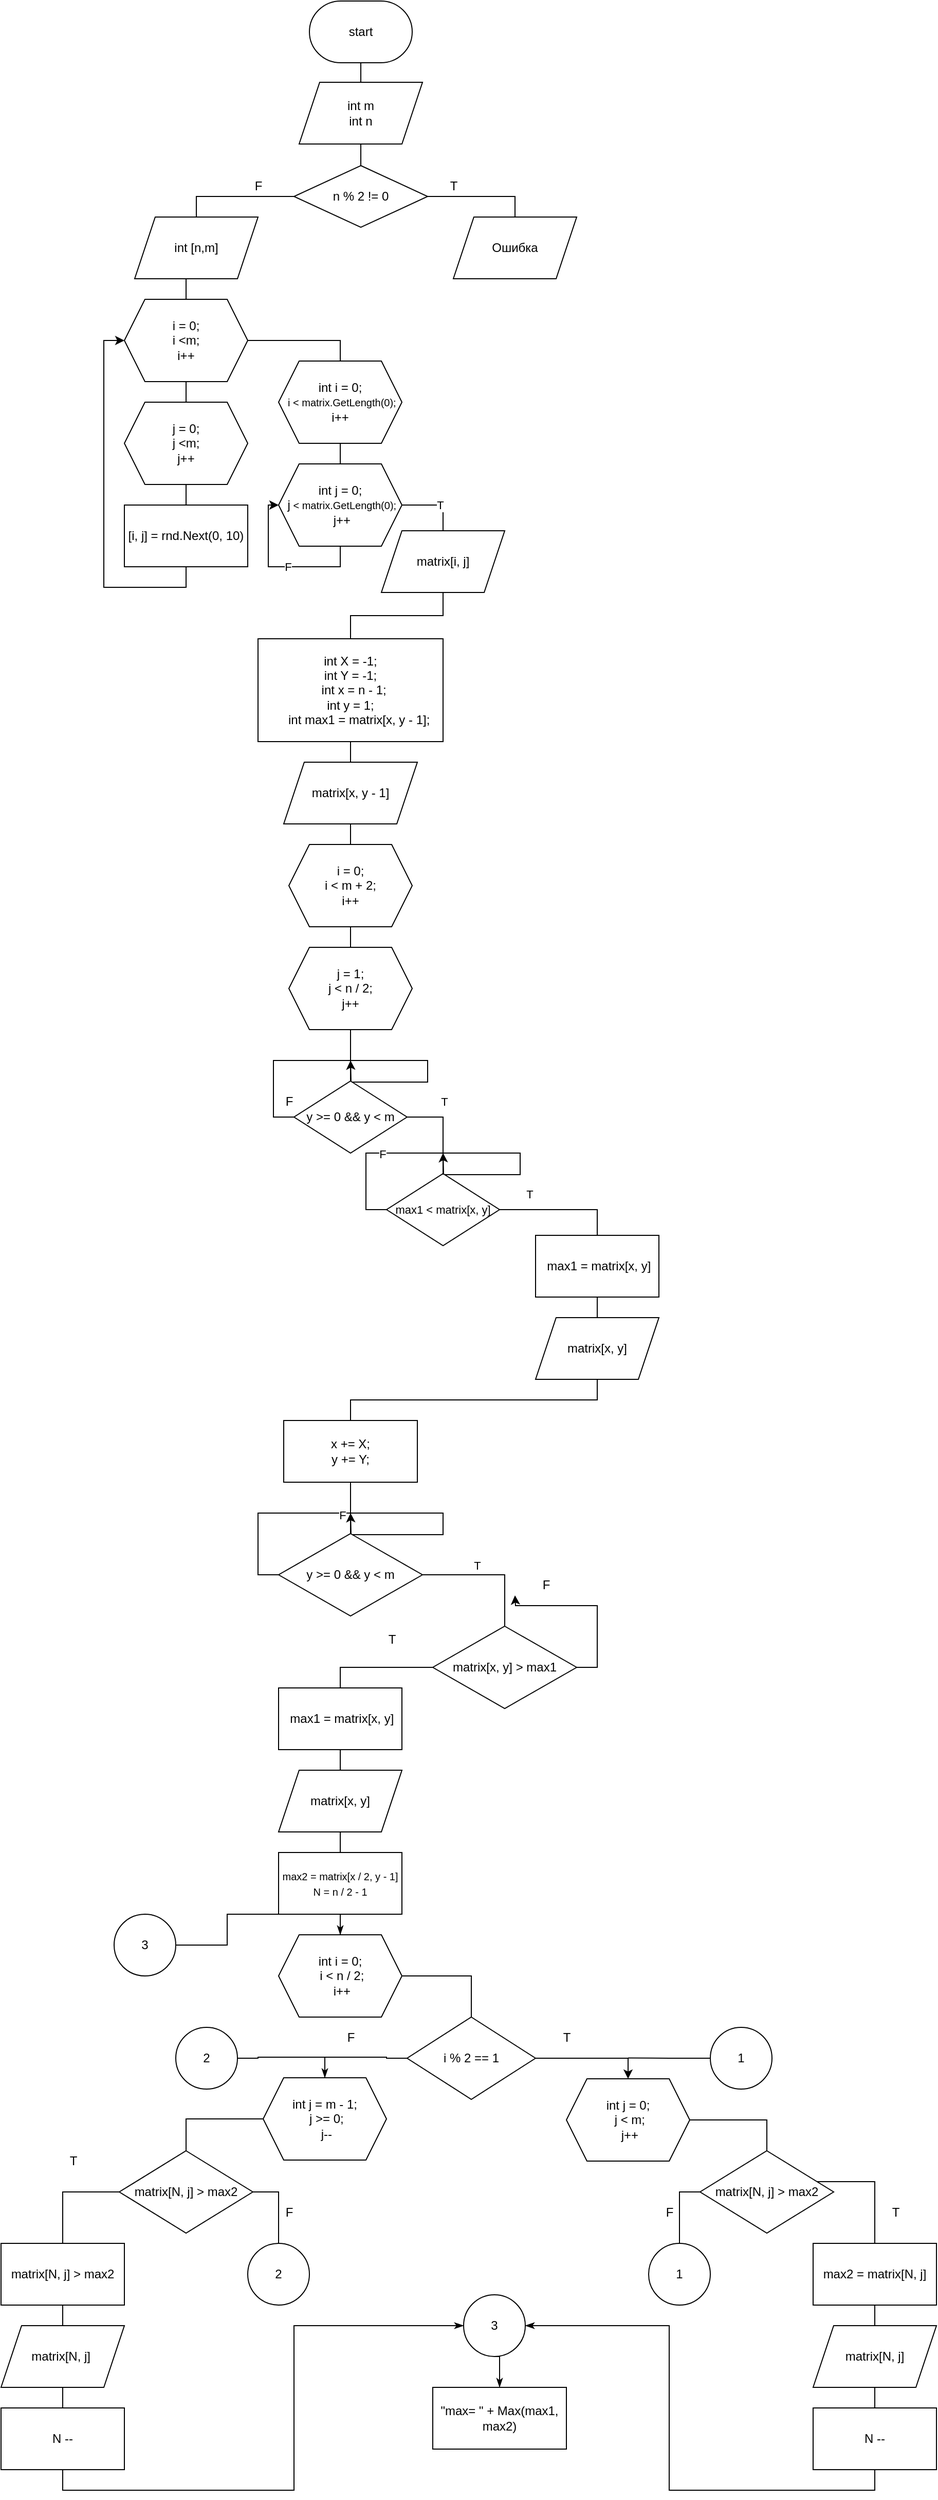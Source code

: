 <mxfile version="15.4.0" type="device"><diagram id="jk7jaaJAzKFScvbeS6OT" name="Страница 1"><mxGraphModel dx="2076" dy="1232" grid="1" gridSize="10" guides="1" tooltips="1" connect="1" arrows="1" fold="1" page="1" pageScale="1" pageWidth="827" pageHeight="1169" background="none" math="0" shadow="0"><root><mxCell id="0"/><mxCell id="1" parent="0"/><mxCell id="SHcrGpmtdC_du-sT5VmS-9" style="edgeStyle=orthogonalEdgeStyle;rounded=0;orthogonalLoop=1;jettySize=auto;html=1;exitX=0.5;exitY=1;exitDx=0;exitDy=0;entryX=0.5;entryY=0;entryDx=0;entryDy=0;entryPerimeter=0;endArrow=none;endFill=0;" parent="1" source="SHcrGpmtdC_du-sT5VmS-4" target="SHcrGpmtdC_du-sT5VmS-8" edge="1"><mxGeometry relative="1" as="geometry"/></mxCell><mxCell id="SHcrGpmtdC_du-sT5VmS-4" value="int m&lt;br&gt;int n" style="shape=parallelogram;perimeter=parallelogramPerimeter;whiteSpace=wrap;html=1;fixedSize=1;" parent="1" vertex="1"><mxGeometry x="350" y="119" width="120" height="60" as="geometry"/></mxCell><mxCell id="SHcrGpmtdC_du-sT5VmS-7" style="edgeStyle=orthogonalEdgeStyle;rounded=0;orthogonalLoop=1;jettySize=auto;html=1;exitX=0.5;exitY=1;exitDx=0;exitDy=0;exitPerimeter=0;entryX=0.5;entryY=0;entryDx=0;entryDy=0;endArrow=none;endFill=0;" parent="1" source="SHcrGpmtdC_du-sT5VmS-6" target="SHcrGpmtdC_du-sT5VmS-4" edge="1"><mxGeometry relative="1" as="geometry"/></mxCell><mxCell id="SHcrGpmtdC_du-sT5VmS-6" value="start" style="strokeWidth=1;html=1;shape=mxgraph.flowchart.terminator;whiteSpace=wrap;" parent="1" vertex="1"><mxGeometry x="360" y="40" width="100" height="60" as="geometry"/></mxCell><mxCell id="SHcrGpmtdC_du-sT5VmS-13" style="edgeStyle=orthogonalEdgeStyle;rounded=0;orthogonalLoop=1;jettySize=auto;html=1;exitX=1;exitY=0.5;exitDx=0;exitDy=0;exitPerimeter=0;entryX=0.5;entryY=0;entryDx=0;entryDy=0;endArrow=none;endFill=0;" parent="1" source="SHcrGpmtdC_du-sT5VmS-8" target="SHcrGpmtdC_du-sT5VmS-12" edge="1"><mxGeometry relative="1" as="geometry"/></mxCell><mxCell id="SHcrGpmtdC_du-sT5VmS-14" value="T" style="edgeLabel;html=1;align=center;verticalAlign=middle;resizable=0;points=[];spacing=2;fontSize=12;" parent="SHcrGpmtdC_du-sT5VmS-13" vertex="1" connectable="0"><mxGeometry x="-0.539" y="3" relative="1" as="geometry"><mxPoint x="1" y="-7" as="offset"/></mxGeometry></mxCell><mxCell id="S9ufxCnUxOJjebCfOuDy-2" style="edgeStyle=orthogonalEdgeStyle;rounded=0;orthogonalLoop=1;jettySize=auto;html=1;exitX=0;exitY=0.5;exitDx=0;exitDy=0;exitPerimeter=0;entryX=0.5;entryY=0;entryDx=0;entryDy=0;endArrow=none;endFill=0;" parent="1" source="SHcrGpmtdC_du-sT5VmS-8" target="S9ufxCnUxOJjebCfOuDy-1" edge="1"><mxGeometry relative="1" as="geometry"/></mxCell><mxCell id="SHcrGpmtdC_du-sT5VmS-8" value="n % 2 != 0" style="strokeWidth=1;html=1;shape=mxgraph.flowchart.decision;whiteSpace=wrap;" parent="1" vertex="1"><mxGeometry x="345" y="200" width="130" height="60" as="geometry"/></mxCell><mxCell id="SHcrGpmtdC_du-sT5VmS-12" value="Ошибка" style="shape=parallelogram;perimeter=parallelogramPerimeter;whiteSpace=wrap;html=1;fixedSize=1;strokeWidth=1;" parent="1" vertex="1"><mxGeometry x="500" y="250" width="120" height="60" as="geometry"/></mxCell><mxCell id="ottTx5azuuuDZmkJVuUO-8" style="edgeStyle=orthogonalEdgeStyle;rounded=0;orthogonalLoop=1;jettySize=auto;html=1;exitX=0.5;exitY=1;exitDx=0;exitDy=0;entryX=0.5;entryY=0;entryDx=0;entryDy=0;endArrow=none;endFill=0;" parent="1" source="S9ufxCnUxOJjebCfOuDy-1" target="ottTx5azuuuDZmkJVuUO-7" edge="1"><mxGeometry relative="1" as="geometry"/></mxCell><mxCell id="S9ufxCnUxOJjebCfOuDy-1" value="int [n,m]" style="shape=parallelogram;perimeter=parallelogramPerimeter;whiteSpace=wrap;html=1;fixedSize=1;" parent="1" vertex="1"><mxGeometry x="190" y="250" width="120" height="60" as="geometry"/></mxCell><mxCell id="S9ufxCnUxOJjebCfOuDy-3" value="F" style="text;html=1;align=center;verticalAlign=middle;resizable=0;points=[];autosize=1;strokeColor=none;fillColor=none;" parent="1" vertex="1"><mxGeometry x="300" y="210" width="20" height="20" as="geometry"/></mxCell><mxCell id="ottTx5azuuuDZmkJVuUO-4" style="edgeStyle=orthogonalEdgeStyle;rounded=0;orthogonalLoop=1;jettySize=auto;html=1;exitX=0.5;exitY=1;exitDx=0;exitDy=0;entryX=0.5;entryY=0;entryDx=0;entryDy=0;endArrow=none;endFill=0;" parent="1" source="ottTx5azuuuDZmkJVuUO-1" target="ottTx5azuuuDZmkJVuUO-3" edge="1"><mxGeometry relative="1" as="geometry"/></mxCell><mxCell id="ottTx5azuuuDZmkJVuUO-1" value="j = 0;&lt;br&gt;j &amp;lt;m;&lt;br&gt;j++" style="shape=hexagon;perimeter=hexagonPerimeter2;whiteSpace=wrap;html=1;fixedSize=1;strokeWidth=1;" parent="1" vertex="1"><mxGeometry x="180" y="430" width="120" height="80" as="geometry"/></mxCell><mxCell id="ottTx5azuuuDZmkJVuUO-11" style="edgeStyle=orthogonalEdgeStyle;rounded=0;orthogonalLoop=1;jettySize=auto;html=1;exitX=0.5;exitY=1;exitDx=0;exitDy=0;entryX=0;entryY=0.5;entryDx=0;entryDy=0;endArrow=classic;endFill=1;" parent="1" source="ottTx5azuuuDZmkJVuUO-3" target="ottTx5azuuuDZmkJVuUO-7" edge="1"><mxGeometry relative="1" as="geometry"/></mxCell><mxCell id="ottTx5azuuuDZmkJVuUO-3" value="[i, j] = rnd.Next(0, 10)" style="rounded=0;whiteSpace=wrap;html=1;" parent="1" vertex="1"><mxGeometry x="180" y="530" width="120" height="60" as="geometry"/></mxCell><mxCell id="ottTx5azuuuDZmkJVuUO-9" style="edgeStyle=orthogonalEdgeStyle;rounded=0;orthogonalLoop=1;jettySize=auto;html=1;exitX=0.5;exitY=1;exitDx=0;exitDy=0;entryX=0.5;entryY=0;entryDx=0;entryDy=0;endArrow=none;endFill=0;" parent="1" source="ottTx5azuuuDZmkJVuUO-7" target="ottTx5azuuuDZmkJVuUO-1" edge="1"><mxGeometry relative="1" as="geometry"/></mxCell><mxCell id="ottTx5azuuuDZmkJVuUO-13" style="edgeStyle=orthogonalEdgeStyle;rounded=0;orthogonalLoop=1;jettySize=auto;html=1;exitX=1;exitY=0.5;exitDx=0;exitDy=0;entryX=0.5;entryY=0;entryDx=0;entryDy=0;endArrow=none;endFill=0;" parent="1" source="ottTx5azuuuDZmkJVuUO-7" target="ottTx5azuuuDZmkJVuUO-12" edge="1"><mxGeometry relative="1" as="geometry"/></mxCell><mxCell id="ottTx5azuuuDZmkJVuUO-7" value="i = 0;&lt;br&gt;i &amp;lt;m;&lt;br&gt;i++" style="shape=hexagon;perimeter=hexagonPerimeter2;whiteSpace=wrap;html=1;fixedSize=1;strokeWidth=1;" parent="1" vertex="1"><mxGeometry x="180" y="330" width="120" height="80" as="geometry"/></mxCell><mxCell id="ottTx5azuuuDZmkJVuUO-15" style="edgeStyle=orthogonalEdgeStyle;rounded=0;orthogonalLoop=1;jettySize=auto;html=1;exitX=0.5;exitY=1;exitDx=0;exitDy=0;entryX=0.5;entryY=0;entryDx=0;entryDy=0;endArrow=none;endFill=0;" parent="1" source="ottTx5azuuuDZmkJVuUO-12" target="ottTx5azuuuDZmkJVuUO-14" edge="1"><mxGeometry relative="1" as="geometry"/></mxCell><mxCell id="ottTx5azuuuDZmkJVuUO-12" value="int i = 0;&lt;br&gt;&amp;nbsp;&lt;font style=&quot;font-size: 10px&quot;&gt;i &amp;lt;&amp;nbsp;&lt;font&gt;matrix.GetLength(0);&lt;/font&gt;&lt;/font&gt; i++" style="shape=hexagon;perimeter=hexagonPerimeter2;whiteSpace=wrap;html=1;fixedSize=1;" parent="1" vertex="1"><mxGeometry x="330" y="390" width="120" height="80" as="geometry"/></mxCell><mxCell id="ottTx5azuuuDZmkJVuUO-18" style="edgeStyle=orthogonalEdgeStyle;rounded=0;orthogonalLoop=1;jettySize=auto;html=1;exitX=1;exitY=0.5;exitDx=0;exitDy=0;entryX=0.5;entryY=0;entryDx=0;entryDy=0;endArrow=none;endFill=0;" parent="1" source="ottTx5azuuuDZmkJVuUO-14" target="ottTx5azuuuDZmkJVuUO-16" edge="1"><mxGeometry relative="1" as="geometry"><Array as="points"><mxPoint x="490" y="530"/></Array></mxGeometry></mxCell><mxCell id="ottTx5azuuuDZmkJVuUO-21" value="T" style="edgeLabel;html=1;align=center;verticalAlign=middle;resizable=0;points=[];" parent="ottTx5azuuuDZmkJVuUO-18" vertex="1" connectable="0"><mxGeometry x="0.132" relative="1" as="geometry"><mxPoint as="offset"/></mxGeometry></mxCell><mxCell id="ottTx5azuuuDZmkJVuUO-14" value="int j = 0;&lt;br&gt;&amp;nbsp;j&lt;font style=&quot;font-size: 10px&quot;&gt;&amp;nbsp;&amp;lt;&amp;nbsp;&lt;font&gt;matrix.GetLength(0);&lt;br&gt;&lt;/font&gt;&lt;/font&gt;&amp;nbsp;j++" style="shape=hexagon;perimeter=hexagonPerimeter2;whiteSpace=wrap;html=1;fixedSize=1;" parent="1" vertex="1"><mxGeometry x="330" y="490" width="120" height="80" as="geometry"/></mxCell><mxCell id="ottTx5azuuuDZmkJVuUO-23" style="edgeStyle=orthogonalEdgeStyle;rounded=0;orthogonalLoop=1;jettySize=auto;html=1;exitX=0.5;exitY=1;exitDx=0;exitDy=0;entryX=0.5;entryY=0;entryDx=0;entryDy=0;endArrow=none;endFill=0;" parent="1" source="ottTx5azuuuDZmkJVuUO-16" target="ottTx5azuuuDZmkJVuUO-22" edge="1"><mxGeometry relative="1" as="geometry"/></mxCell><mxCell id="ottTx5azuuuDZmkJVuUO-16" value="matrix[i, j]" style="shape=parallelogram;perimeter=parallelogramPerimeter;whiteSpace=wrap;html=1;fixedSize=1;" parent="1" vertex="1"><mxGeometry x="430" y="555" width="120" height="60" as="geometry"/></mxCell><mxCell id="ottTx5azuuuDZmkJVuUO-19" style="edgeStyle=orthogonalEdgeStyle;rounded=0;orthogonalLoop=1;jettySize=auto;html=1;exitX=0.5;exitY=1;exitDx=0;exitDy=0;entryX=0;entryY=0.5;entryDx=0;entryDy=0;endArrow=classic;endFill=1;" parent="1" source="ottTx5azuuuDZmkJVuUO-14" target="ottTx5azuuuDZmkJVuUO-14" edge="1"><mxGeometry relative="1" as="geometry"><Array as="points"><mxPoint x="390" y="590"/><mxPoint x="320" y="590"/><mxPoint x="320" y="530"/></Array></mxGeometry></mxCell><mxCell id="ottTx5azuuuDZmkJVuUO-20" value="F" style="edgeLabel;html=1;align=center;verticalAlign=middle;resizable=0;points=[];" parent="ottTx5azuuuDZmkJVuUO-19" vertex="1" connectable="0"><mxGeometry x="-0.11" relative="1" as="geometry"><mxPoint as="offset"/></mxGeometry></mxCell><mxCell id="ottTx5azuuuDZmkJVuUO-26" style="edgeStyle=orthogonalEdgeStyle;rounded=0;orthogonalLoop=1;jettySize=auto;html=1;exitX=0.5;exitY=1;exitDx=0;exitDy=0;entryX=0.5;entryY=0;entryDx=0;entryDy=0;endArrow=none;endFill=0;" parent="1" source="ottTx5azuuuDZmkJVuUO-22" target="ottTx5azuuuDZmkJVuUO-24" edge="1"><mxGeometry relative="1" as="geometry"/></mxCell><mxCell id="ottTx5azuuuDZmkJVuUO-22" value="&lt;div&gt;int X = -1;&lt;/div&gt;&lt;div&gt;int Y = -1;&lt;/div&gt;&lt;div&gt;&amp;nbsp; int x = n - 1;&lt;/div&gt;&lt;div&gt;int y = 1;&lt;/div&gt;&lt;div&gt;&amp;nbsp; &amp;nbsp; &amp;nbsp;int max1 = matrix[x, y - 1];&lt;/div&gt;" style="rounded=0;whiteSpace=wrap;html=1;align=center;" parent="1" vertex="1"><mxGeometry x="310" y="660" width="180" height="100" as="geometry"/></mxCell><mxCell id="ottTx5azuuuDZmkJVuUO-28" style="edgeStyle=orthogonalEdgeStyle;rounded=0;orthogonalLoop=1;jettySize=auto;html=1;exitX=0.5;exitY=1;exitDx=0;exitDy=0;entryX=0.5;entryY=0;entryDx=0;entryDy=0;endArrow=none;endFill=0;" parent="1" source="ottTx5azuuuDZmkJVuUO-24" target="ottTx5azuuuDZmkJVuUO-27" edge="1"><mxGeometry relative="1" as="geometry"/></mxCell><mxCell id="ottTx5azuuuDZmkJVuUO-24" value="matrix[x, y - 1]" style="shape=parallelogram;perimeter=parallelogramPerimeter;whiteSpace=wrap;html=1;fixedSize=1;" parent="1" vertex="1"><mxGeometry x="335" y="780" width="130" height="60" as="geometry"/></mxCell><mxCell id="ottTx5azuuuDZmkJVuUO-30" style="edgeStyle=orthogonalEdgeStyle;rounded=0;orthogonalLoop=1;jettySize=auto;html=1;exitX=0.5;exitY=1;exitDx=0;exitDy=0;entryX=0.5;entryY=0;entryDx=0;entryDy=0;endArrow=none;endFill=0;" parent="1" source="ottTx5azuuuDZmkJVuUO-27" target="ottTx5azuuuDZmkJVuUO-29" edge="1"><mxGeometry relative="1" as="geometry"/></mxCell><mxCell id="ottTx5azuuuDZmkJVuUO-27" value="i = 0;&lt;br&gt;i &amp;lt; m + 2;&lt;br&gt;i++" style="shape=hexagon;perimeter=hexagonPerimeter2;whiteSpace=wrap;html=1;fixedSize=1;strokeWidth=1;" parent="1" vertex="1"><mxGeometry x="340" y="860" width="120" height="80" as="geometry"/></mxCell><mxCell id="ottTx5azuuuDZmkJVuUO-32" style="edgeStyle=orthogonalEdgeStyle;rounded=0;orthogonalLoop=1;jettySize=auto;html=1;exitX=0.5;exitY=1;exitDx=0;exitDy=0;entryX=0.5;entryY=0;entryDx=0;entryDy=0;endArrow=none;endFill=0;" parent="1" source="ottTx5azuuuDZmkJVuUO-29" target="ottTx5azuuuDZmkJVuUO-31" edge="1"><mxGeometry relative="1" as="geometry"/></mxCell><mxCell id="ottTx5azuuuDZmkJVuUO-29" value="j = 1;&lt;br&gt;j &amp;lt; n / 2;&lt;br&gt;j++" style="shape=hexagon;perimeter=hexagonPerimeter2;whiteSpace=wrap;html=1;fixedSize=1;strokeWidth=1;" parent="1" vertex="1"><mxGeometry x="340" y="960" width="120" height="80" as="geometry"/></mxCell><mxCell id="ottTx5azuuuDZmkJVuUO-35" style="edgeStyle=orthogonalEdgeStyle;rounded=0;orthogonalLoop=1;jettySize=auto;html=1;exitX=1;exitY=0.5;exitDx=0;exitDy=0;entryX=0.5;entryY=0;entryDx=0;entryDy=0;endArrow=none;endFill=0;" parent="1" source="ottTx5azuuuDZmkJVuUO-31" target="ottTx5azuuuDZmkJVuUO-34" edge="1"><mxGeometry relative="1" as="geometry"><Array as="points"><mxPoint x="490" y="1125"/></Array></mxGeometry></mxCell><mxCell id="ottTx5azuuuDZmkJVuUO-36" value="T" style="edgeLabel;html=1;align=center;verticalAlign=middle;resizable=0;points=[];" parent="ottTx5azuuuDZmkJVuUO-35" vertex="1" connectable="0"><mxGeometry x="-0.282" y="1" relative="1" as="geometry"><mxPoint x="3" y="-14" as="offset"/></mxGeometry></mxCell><mxCell id="ottTx5azuuuDZmkJVuUO-45" style="edgeStyle=orthogonalEdgeStyle;rounded=0;orthogonalLoop=1;jettySize=auto;html=1;exitX=0;exitY=0.5;exitDx=0;exitDy=0;endArrow=classic;endFill=1;" parent="1" source="ottTx5azuuuDZmkJVuUO-31" edge="1"><mxGeometry relative="1" as="geometry"><mxPoint x="400" y="1070" as="targetPoint"/></mxGeometry></mxCell><mxCell id="ottTx5azuuuDZmkJVuUO-31" value="y &amp;gt;= 0 &amp;amp;&amp;amp; y &amp;lt; m" style="rhombus;whiteSpace=wrap;html=1;" parent="1" vertex="1"><mxGeometry x="345" y="1090" width="110" height="70" as="geometry"/></mxCell><mxCell id="ottTx5azuuuDZmkJVuUO-41" style="edgeStyle=orthogonalEdgeStyle;rounded=0;orthogonalLoop=1;jettySize=auto;html=1;exitX=1;exitY=0.5;exitDx=0;exitDy=0;entryX=0.5;entryY=0;entryDx=0;entryDy=0;endArrow=none;endFill=0;" parent="1" source="ottTx5azuuuDZmkJVuUO-34" target="ottTx5azuuuDZmkJVuUO-37" edge="1"><mxGeometry relative="1" as="geometry"/></mxCell><mxCell id="ottTx5azuuuDZmkJVuUO-42" value="T" style="edgeLabel;html=1;align=center;verticalAlign=middle;resizable=0;points=[];" parent="ottTx5azuuuDZmkJVuUO-41" vertex="1" connectable="0"><mxGeometry x="-0.526" y="-2" relative="1" as="geometry"><mxPoint y="-17" as="offset"/></mxGeometry></mxCell><mxCell id="ottTx5azuuuDZmkJVuUO-44" style="edgeStyle=orthogonalEdgeStyle;rounded=0;orthogonalLoop=1;jettySize=auto;html=1;exitX=0;exitY=0.5;exitDx=0;exitDy=0;endArrow=classic;endFill=1;" parent="1" source="ottTx5azuuuDZmkJVuUO-34" edge="1"><mxGeometry relative="1" as="geometry"><mxPoint x="490" y="1160" as="targetPoint"/></mxGeometry></mxCell><mxCell id="ottTx5azuuuDZmkJVuUO-47" value="F" style="edgeLabel;html=1;align=center;verticalAlign=middle;resizable=0;points=[];" parent="ottTx5azuuuDZmkJVuUO-44" vertex="1" connectable="0"><mxGeometry x="-0.549" y="-1" relative="1" as="geometry"><mxPoint x="14" as="offset"/></mxGeometry></mxCell><mxCell id="ottTx5azuuuDZmkJVuUO-34" value="&lt;font style=&quot;font-size: 11px&quot;&gt;max1 &amp;lt; matrix[x, y]&lt;/font&gt;" style="rhombus;whiteSpace=wrap;html=1;" parent="1" vertex="1"><mxGeometry x="435" y="1180" width="110" height="70" as="geometry"/></mxCell><mxCell id="ottTx5azuuuDZmkJVuUO-40" style="edgeStyle=orthogonalEdgeStyle;rounded=0;orthogonalLoop=1;jettySize=auto;html=1;exitX=0.5;exitY=1;exitDx=0;exitDy=0;entryX=0.5;entryY=0;entryDx=0;entryDy=0;endArrow=none;endFill=0;" parent="1" source="ottTx5azuuuDZmkJVuUO-37" target="ottTx5azuuuDZmkJVuUO-39" edge="1"><mxGeometry relative="1" as="geometry"/></mxCell><mxCell id="ottTx5azuuuDZmkJVuUO-37" value="&amp;nbsp;max1 = matrix[x, y]" style="rounded=0;whiteSpace=wrap;html=1;" parent="1" vertex="1"><mxGeometry x="580" y="1240" width="120" height="60" as="geometry"/></mxCell><mxCell id="ottTx5azuuuDZmkJVuUO-49" style="edgeStyle=orthogonalEdgeStyle;rounded=0;orthogonalLoop=1;jettySize=auto;html=1;exitX=0.5;exitY=1;exitDx=0;exitDy=0;entryX=0.5;entryY=0;entryDx=0;entryDy=0;endArrow=none;endFill=0;" parent="1" source="ottTx5azuuuDZmkJVuUO-39" target="ottTx5azuuuDZmkJVuUO-48" edge="1"><mxGeometry relative="1" as="geometry"/></mxCell><mxCell id="ottTx5azuuuDZmkJVuUO-39" value="matrix[x, y]" style="shape=parallelogram;perimeter=parallelogramPerimeter;whiteSpace=wrap;html=1;fixedSize=1;" parent="1" vertex="1"><mxGeometry x="580" y="1320" width="120" height="60" as="geometry"/></mxCell><mxCell id="ottTx5azuuuDZmkJVuUO-46" value="F" style="text;html=1;align=center;verticalAlign=middle;resizable=0;points=[];autosize=1;strokeColor=none;fillColor=none;" parent="1" vertex="1"><mxGeometry x="330" y="1100" width="20" height="20" as="geometry"/></mxCell><mxCell id="ottTx5azuuuDZmkJVuUO-51" style="edgeStyle=orthogonalEdgeStyle;rounded=0;orthogonalLoop=1;jettySize=auto;html=1;exitX=0.5;exitY=1;exitDx=0;exitDy=0;entryX=0.5;entryY=0;entryDx=0;entryDy=0;endArrow=none;endFill=0;" parent="1" source="ottTx5azuuuDZmkJVuUO-48" target="ottTx5azuuuDZmkJVuUO-50" edge="1"><mxGeometry relative="1" as="geometry"/></mxCell><mxCell id="ottTx5azuuuDZmkJVuUO-48" value="x += X;&lt;br&gt;y += Y;" style="rounded=0;whiteSpace=wrap;html=1;" parent="1" vertex="1"><mxGeometry x="335" y="1420" width="130" height="60" as="geometry"/></mxCell><mxCell id="ottTx5azuuuDZmkJVuUO-53" style="edgeStyle=orthogonalEdgeStyle;rounded=0;orthogonalLoop=1;jettySize=auto;html=1;exitX=1;exitY=0.5;exitDx=0;exitDy=0;entryX=0.5;entryY=0;entryDx=0;entryDy=0;endArrow=none;endFill=0;" parent="1" source="ottTx5azuuuDZmkJVuUO-50" target="ottTx5azuuuDZmkJVuUO-52" edge="1"><mxGeometry relative="1" as="geometry"/></mxCell><mxCell id="ottTx5azuuuDZmkJVuUO-54" value="T" style="edgeLabel;html=1;align=center;verticalAlign=middle;resizable=0;points=[];" parent="ottTx5azuuuDZmkJVuUO-53" vertex="1" connectable="0"><mxGeometry x="-0.047" y="2" relative="1" as="geometry"><mxPoint x="-9" y="-7" as="offset"/></mxGeometry></mxCell><mxCell id="ottTx5azuuuDZmkJVuUO-55" style="edgeStyle=orthogonalEdgeStyle;rounded=0;orthogonalLoop=1;jettySize=auto;html=1;exitX=0;exitY=0.5;exitDx=0;exitDy=0;endArrow=classic;endFill=1;" parent="1" source="ottTx5azuuuDZmkJVuUO-50" edge="1"><mxGeometry relative="1" as="geometry"><mxPoint x="400" y="1510" as="targetPoint"/></mxGeometry></mxCell><mxCell id="ottTx5azuuuDZmkJVuUO-56" value="F" style="edgeLabel;html=1;align=center;verticalAlign=middle;resizable=0;points=[];" parent="ottTx5azuuuDZmkJVuUO-55" vertex="1" connectable="0"><mxGeometry x="-0.226" y="2" relative="1" as="geometry"><mxPoint x="10" y="4" as="offset"/></mxGeometry></mxCell><mxCell id="ottTx5azuuuDZmkJVuUO-50" value="y &amp;gt;= 0 &amp;amp;&amp;amp; y &amp;lt; m" style="rhombus;whiteSpace=wrap;html=1;" parent="1" vertex="1"><mxGeometry x="330" y="1530" width="140" height="80" as="geometry"/></mxCell><mxCell id="ottTx5azuuuDZmkJVuUO-58" style="edgeStyle=orthogonalEdgeStyle;rounded=0;orthogonalLoop=1;jettySize=auto;html=1;exitX=0;exitY=0.5;exitDx=0;exitDy=0;entryX=0.5;entryY=0;entryDx=0;entryDy=0;endArrow=none;endFill=0;" parent="1" source="ottTx5azuuuDZmkJVuUO-52" target="ottTx5azuuuDZmkJVuUO-57" edge="1"><mxGeometry relative="1" as="geometry"/></mxCell><mxCell id="_8onuKSqMAdo2Z0QtLq3-18" style="edgeStyle=orthogonalEdgeStyle;rounded=0;orthogonalLoop=1;jettySize=auto;html=1;exitX=1;exitY=0.5;exitDx=0;exitDy=0;endArrow=classic;endFill=1;" edge="1" parent="1" source="ottTx5azuuuDZmkJVuUO-52"><mxGeometry relative="1" as="geometry"><mxPoint x="560" y="1590" as="targetPoint"/></mxGeometry></mxCell><mxCell id="ottTx5azuuuDZmkJVuUO-52" value="matrix[x, y] &amp;gt; max1" style="rhombus;whiteSpace=wrap;html=1;" parent="1" vertex="1"><mxGeometry x="480" y="1620" width="140" height="80" as="geometry"/></mxCell><mxCell id="ottTx5azuuuDZmkJVuUO-60" style="edgeStyle=orthogonalEdgeStyle;rounded=0;orthogonalLoop=1;jettySize=auto;html=1;exitX=0.5;exitY=1;exitDx=0;exitDy=0;entryX=0.5;entryY=0;entryDx=0;entryDy=0;endArrow=none;endFill=0;" parent="1" source="ottTx5azuuuDZmkJVuUO-57" target="ottTx5azuuuDZmkJVuUO-59" edge="1"><mxGeometry relative="1" as="geometry"/></mxCell><mxCell id="ottTx5azuuuDZmkJVuUO-57" value="&amp;nbsp;max1 = matrix[x, y]" style="rounded=0;whiteSpace=wrap;html=1;" parent="1" vertex="1"><mxGeometry x="330" y="1680" width="120" height="60" as="geometry"/></mxCell><mxCell id="_8onuKSqMAdo2Z0QtLq3-1" style="edgeStyle=orthogonalEdgeStyle;rounded=0;orthogonalLoop=1;jettySize=auto;html=1;exitX=0.5;exitY=1;exitDx=0;exitDy=0;entryX=0.5;entryY=0;entryDx=0;entryDy=0;endArrow=none;endFill=0;" edge="1" parent="1" source="ottTx5azuuuDZmkJVuUO-59" target="ottTx5azuuuDZmkJVuUO-66"><mxGeometry relative="1" as="geometry"/></mxCell><mxCell id="ottTx5azuuuDZmkJVuUO-59" value="matrix[x, y]" style="shape=parallelogram;perimeter=parallelogramPerimeter;whiteSpace=wrap;html=1;fixedSize=1;" parent="1" vertex="1"><mxGeometry x="330" y="1760" width="120" height="60" as="geometry"/></mxCell><mxCell id="ottTx5azuuuDZmkJVuUO-61" value="T" style="text;html=1;align=center;verticalAlign=middle;resizable=0;points=[];autosize=1;strokeColor=none;fillColor=none;" parent="1" vertex="1"><mxGeometry x="430" y="1623" width="20" height="20" as="geometry"/></mxCell><mxCell id="_8onuKSqMAdo2Z0QtLq3-3" style="edgeStyle=orthogonalEdgeStyle;rounded=0;orthogonalLoop=1;jettySize=auto;html=1;exitX=0.5;exitY=1;exitDx=0;exitDy=0;entryX=0.5;entryY=0;entryDx=0;entryDy=0;endArrow=none;endFill=0;" edge="1" parent="1" source="ottTx5azuuuDZmkJVuUO-66" target="_8onuKSqMAdo2Z0QtLq3-2"><mxGeometry relative="1" as="geometry"/></mxCell><mxCell id="ottTx5azuuuDZmkJVuUO-66" value="&lt;font&gt;&lt;span style=&quot;font-size: 10px&quot;&gt;max2 = matrix[x / 2, y - 1]&lt;/span&gt;&lt;br&gt;&lt;span style=&quot;font-size: 10px&quot;&gt;N = n / 2 - 1&lt;/span&gt;&lt;br&gt;&lt;/font&gt;" style="rounded=0;whiteSpace=wrap;html=1;" parent="1" vertex="1"><mxGeometry x="330" y="1840" width="120" height="60" as="geometry"/></mxCell><mxCell id="_8onuKSqMAdo2Z0QtLq3-5" style="edgeStyle=orthogonalEdgeStyle;rounded=0;orthogonalLoop=1;jettySize=auto;html=1;exitX=1;exitY=0.5;exitDx=0;exitDy=0;entryX=0.5;entryY=0;entryDx=0;entryDy=0;endArrow=none;endFill=0;" edge="1" parent="1" source="_8onuKSqMAdo2Z0QtLq3-2" target="_8onuKSqMAdo2Z0QtLq3-4"><mxGeometry relative="1" as="geometry"/></mxCell><mxCell id="_8onuKSqMAdo2Z0QtLq3-2" value="int i = 0;&lt;br&gt;&amp;nbsp;i &amp;lt; n / 2;&lt;br&gt;&amp;nbsp;i++" style="shape=hexagon;perimeter=hexagonPerimeter2;whiteSpace=wrap;html=1;fixedSize=1;" vertex="1" parent="1"><mxGeometry x="330" y="1920" width="120" height="80" as="geometry"/></mxCell><mxCell id="_8onuKSqMAdo2Z0QtLq3-20" style="edgeStyle=orthogonalEdgeStyle;rounded=0;orthogonalLoop=1;jettySize=auto;html=1;exitX=1;exitY=0.5;exitDx=0;exitDy=0;entryX=0.5;entryY=0;entryDx=0;entryDy=0;endArrow=classic;endFill=1;" edge="1" parent="1" source="_8onuKSqMAdo2Z0QtLq3-4" target="_8onuKSqMAdo2Z0QtLq3-6"><mxGeometry relative="1" as="geometry"/></mxCell><mxCell id="_8onuKSqMAdo2Z0QtLq3-30" style="edgeStyle=orthogonalEdgeStyle;rounded=0;orthogonalLoop=1;jettySize=auto;html=1;exitX=0;exitY=0.5;exitDx=0;exitDy=0;entryX=0.5;entryY=0;entryDx=0;entryDy=0;endArrow=none;endFill=0;" edge="1" parent="1" source="_8onuKSqMAdo2Z0QtLq3-4" target="_8onuKSqMAdo2Z0QtLq3-29"><mxGeometry relative="1" as="geometry"/></mxCell><mxCell id="_8onuKSqMAdo2Z0QtLq3-4" value="i % 2 == 1" style="rhombus;whiteSpace=wrap;html=1;" vertex="1" parent="1"><mxGeometry x="455" y="2000" width="125" height="80" as="geometry"/></mxCell><mxCell id="_8onuKSqMAdo2Z0QtLq3-9" style="edgeStyle=orthogonalEdgeStyle;rounded=0;orthogonalLoop=1;jettySize=auto;html=1;exitX=1;exitY=0.5;exitDx=0;exitDy=0;entryX=0.5;entryY=0;entryDx=0;entryDy=0;endArrow=none;endFill=0;" edge="1" parent="1" source="_8onuKSqMAdo2Z0QtLq3-6" target="_8onuKSqMAdo2Z0QtLq3-8"><mxGeometry relative="1" as="geometry"/></mxCell><mxCell id="_8onuKSqMAdo2Z0QtLq3-6" value="int j = 0;&lt;br&gt;&amp;nbsp;j &amp;lt; m;&lt;br&gt;&amp;nbsp;j++" style="shape=hexagon;perimeter=hexagonPerimeter2;whiteSpace=wrap;html=1;fixedSize=1;" vertex="1" parent="1"><mxGeometry x="610" y="2060" width="120" height="80" as="geometry"/></mxCell><mxCell id="_8onuKSqMAdo2Z0QtLq3-11" style="edgeStyle=orthogonalEdgeStyle;rounded=0;orthogonalLoop=1;jettySize=auto;html=1;exitX=0.5;exitY=1;exitDx=0;exitDy=0;entryX=0.5;entryY=0;entryDx=0;entryDy=0;endArrow=none;endFill=0;" edge="1" parent="1" source="_8onuKSqMAdo2Z0QtLq3-8" target="_8onuKSqMAdo2Z0QtLq3-10"><mxGeometry relative="1" as="geometry"><Array as="points"><mxPoint x="805" y="2160"/><mxPoint x="910" y="2160"/></Array></mxGeometry></mxCell><mxCell id="_8onuKSqMAdo2Z0QtLq3-21" style="edgeStyle=orthogonalEdgeStyle;rounded=0;orthogonalLoop=1;jettySize=auto;html=1;exitX=0;exitY=0.5;exitDx=0;exitDy=0;endArrow=none;endFill=0;" edge="1" parent="1" source="_8onuKSqMAdo2Z0QtLq3-8"><mxGeometry relative="1" as="geometry"><mxPoint x="720" y="2220" as="targetPoint"/></mxGeometry></mxCell><mxCell id="_8onuKSqMAdo2Z0QtLq3-8" value="matrix[N, j] &amp;gt; max2" style="rhombus;whiteSpace=wrap;html=1;" vertex="1" parent="1"><mxGeometry x="740" y="2130" width="130" height="80" as="geometry"/></mxCell><mxCell id="_8onuKSqMAdo2Z0QtLq3-13" style="edgeStyle=orthogonalEdgeStyle;rounded=0;orthogonalLoop=1;jettySize=auto;html=1;exitX=0.5;exitY=1;exitDx=0;exitDy=0;entryX=0.5;entryY=0;entryDx=0;entryDy=0;endArrow=none;endFill=0;" edge="1" parent="1" source="_8onuKSqMAdo2Z0QtLq3-10" target="_8onuKSqMAdo2Z0QtLq3-12"><mxGeometry relative="1" as="geometry"/></mxCell><mxCell id="_8onuKSqMAdo2Z0QtLq3-10" value="max2 = matrix[N, j]" style="rounded=0;whiteSpace=wrap;html=1;" vertex="1" parent="1"><mxGeometry x="850" y="2220" width="120" height="60" as="geometry"/></mxCell><mxCell id="_8onuKSqMAdo2Z0QtLq3-48" style="edgeStyle=orthogonalEdgeStyle;rounded=0;orthogonalLoop=1;jettySize=auto;html=1;exitX=0.5;exitY=1;exitDx=0;exitDy=0;entryX=0.5;entryY=0;entryDx=0;entryDy=0;endArrow=none;endFill=0;" edge="1" parent="1" source="_8onuKSqMAdo2Z0QtLq3-12" target="_8onuKSqMAdo2Z0QtLq3-47"><mxGeometry relative="1" as="geometry"/></mxCell><mxCell id="_8onuKSqMAdo2Z0QtLq3-12" value="matrix[N, j]" style="shape=parallelogram;perimeter=parallelogramPerimeter;whiteSpace=wrap;html=1;fixedSize=1;" vertex="1" parent="1"><mxGeometry x="850" y="2300" width="120" height="60" as="geometry"/></mxCell><mxCell id="_8onuKSqMAdo2Z0QtLq3-14" value="T" style="text;html=1;align=center;verticalAlign=middle;resizable=0;points=[];autosize=1;strokeColor=none;fillColor=none;" vertex="1" parent="1"><mxGeometry x="600" y="2010" width="20" height="20" as="geometry"/></mxCell><mxCell id="_8onuKSqMAdo2Z0QtLq3-16" value="T" style="text;html=1;align=center;verticalAlign=middle;resizable=0;points=[];autosize=1;strokeColor=none;fillColor=none;" vertex="1" parent="1"><mxGeometry x="920" y="2180" width="20" height="20" as="geometry"/></mxCell><mxCell id="_8onuKSqMAdo2Z0QtLq3-17" value="F" style="text;html=1;align=center;verticalAlign=middle;resizable=0;points=[];autosize=1;strokeColor=none;fillColor=none;" vertex="1" parent="1"><mxGeometry x="700" y="2180" width="20" height="20" as="geometry"/></mxCell><mxCell id="_8onuKSqMAdo2Z0QtLq3-19" value="F" style="text;html=1;align=center;verticalAlign=middle;resizable=0;points=[];autosize=1;strokeColor=none;fillColor=none;" vertex="1" parent="1"><mxGeometry x="580" y="1570" width="20" height="20" as="geometry"/></mxCell><mxCell id="_8onuKSqMAdo2Z0QtLq3-22" value="1" style="ellipse;whiteSpace=wrap;html=1;aspect=fixed;" vertex="1" parent="1"><mxGeometry x="690" y="2220" width="60" height="60" as="geometry"/></mxCell><mxCell id="_8onuKSqMAdo2Z0QtLq3-24" style="edgeStyle=orthogonalEdgeStyle;rounded=0;orthogonalLoop=1;jettySize=auto;html=1;exitX=0;exitY=0.5;exitDx=0;exitDy=0;endArrow=none;endFill=0;" edge="1" parent="1" source="_8onuKSqMAdo2Z0QtLq3-23"><mxGeometry relative="1" as="geometry"><mxPoint x="670" y="2039.706" as="targetPoint"/></mxGeometry></mxCell><mxCell id="_8onuKSqMAdo2Z0QtLq3-23" value="1" style="ellipse;whiteSpace=wrap;html=1;aspect=fixed;" vertex="1" parent="1"><mxGeometry x="750" y="2010" width="60" height="60" as="geometry"/></mxCell><mxCell id="_8onuKSqMAdo2Z0QtLq3-33" style="edgeStyle=orthogonalEdgeStyle;rounded=0;orthogonalLoop=1;jettySize=auto;html=1;exitX=0;exitY=0.5;exitDx=0;exitDy=0;entryX=0.5;entryY=0;entryDx=0;entryDy=0;endArrow=none;endFill=0;" edge="1" parent="1" source="_8onuKSqMAdo2Z0QtLq3-29" target="_8onuKSqMAdo2Z0QtLq3-31"><mxGeometry relative="1" as="geometry"/></mxCell><mxCell id="_8onuKSqMAdo2Z0QtLq3-29" value="int j = m - 1;&lt;br&gt;&amp;nbsp;j &amp;gt;= 0;&lt;br&gt;&amp;nbsp;j--" style="shape=hexagon;perimeter=hexagonPerimeter2;whiteSpace=wrap;html=1;fixedSize=1;" vertex="1" parent="1"><mxGeometry x="315" y="2059" width="120" height="80" as="geometry"/></mxCell><mxCell id="_8onuKSqMAdo2Z0QtLq3-39" style="edgeStyle=orthogonalEdgeStyle;rounded=0;orthogonalLoop=1;jettySize=auto;html=1;exitX=0;exitY=0.5;exitDx=0;exitDy=0;entryX=0.5;entryY=0;entryDx=0;entryDy=0;endArrow=none;endFill=0;" edge="1" parent="1" source="_8onuKSqMAdo2Z0QtLq3-31" target="_8onuKSqMAdo2Z0QtLq3-34"><mxGeometry relative="1" as="geometry"/></mxCell><mxCell id="_8onuKSqMAdo2Z0QtLq3-42" style="edgeStyle=orthogonalEdgeStyle;rounded=0;orthogonalLoop=1;jettySize=auto;html=1;exitX=1;exitY=0.5;exitDx=0;exitDy=0;entryX=0.5;entryY=0;entryDx=0;entryDy=0;endArrow=none;endFill=0;" edge="1" parent="1" source="_8onuKSqMAdo2Z0QtLq3-31" target="_8onuKSqMAdo2Z0QtLq3-41"><mxGeometry relative="1" as="geometry"/></mxCell><mxCell id="_8onuKSqMAdo2Z0QtLq3-31" value="matrix[N, j] &amp;gt; max2" style="rhombus;whiteSpace=wrap;html=1;" vertex="1" parent="1"><mxGeometry x="175" y="2130" width="130" height="80" as="geometry"/></mxCell><mxCell id="_8onuKSqMAdo2Z0QtLq3-38" style="edgeStyle=orthogonalEdgeStyle;rounded=0;orthogonalLoop=1;jettySize=auto;html=1;exitX=0.5;exitY=1;exitDx=0;exitDy=0;entryX=0.5;entryY=0;entryDx=0;entryDy=0;endArrow=none;endFill=0;" edge="1" parent="1" source="_8onuKSqMAdo2Z0QtLq3-34" target="_8onuKSqMAdo2Z0QtLq3-37"><mxGeometry relative="1" as="geometry"/></mxCell><mxCell id="_8onuKSqMAdo2Z0QtLq3-34" value="matrix[N, j] &amp;gt; max2" style="rounded=0;whiteSpace=wrap;html=1;" vertex="1" parent="1"><mxGeometry x="60" y="2220" width="120" height="60" as="geometry"/></mxCell><mxCell id="_8onuKSqMAdo2Z0QtLq3-46" style="edgeStyle=orthogonalEdgeStyle;rounded=0;orthogonalLoop=1;jettySize=auto;html=1;exitX=0.5;exitY=1;exitDx=0;exitDy=0;entryX=0.5;entryY=0;entryDx=0;entryDy=0;endArrow=none;endFill=0;" edge="1" parent="1" source="_8onuKSqMAdo2Z0QtLq3-37" target="_8onuKSqMAdo2Z0QtLq3-45"><mxGeometry relative="1" as="geometry"/></mxCell><mxCell id="_8onuKSqMAdo2Z0QtLq3-37" value="matrix[N, j]&amp;nbsp;" style="shape=parallelogram;perimeter=parallelogramPerimeter;whiteSpace=wrap;html=1;fixedSize=1;" vertex="1" parent="1"><mxGeometry x="60" y="2300" width="120" height="60" as="geometry"/></mxCell><mxCell id="_8onuKSqMAdo2Z0QtLq3-40" value="T" style="text;html=1;align=center;verticalAlign=middle;resizable=0;points=[];autosize=1;strokeColor=none;fillColor=none;" vertex="1" parent="1"><mxGeometry x="120" y="2130" width="20" height="20" as="geometry"/></mxCell><mxCell id="_8onuKSqMAdo2Z0QtLq3-41" value="2" style="ellipse;whiteSpace=wrap;html=1;aspect=fixed;" vertex="1" parent="1"><mxGeometry x="300" y="2220" width="60" height="60" as="geometry"/></mxCell><mxCell id="_8onuKSqMAdo2Z0QtLq3-43" value="F" style="text;html=1;align=center;verticalAlign=middle;resizable=0;points=[];autosize=1;strokeColor=none;fillColor=none;" vertex="1" parent="1"><mxGeometry x="330" y="2180" width="20" height="20" as="geometry"/></mxCell><mxCell id="_8onuKSqMAdo2Z0QtLq3-60" style="edgeStyle=orthogonalEdgeStyle;rounded=0;orthogonalLoop=1;jettySize=auto;html=1;exitX=0.5;exitY=1;exitDx=0;exitDy=0;entryX=0;entryY=0.5;entryDx=0;entryDy=0;endArrow=classicThin;endFill=1;" edge="1" parent="1" source="_8onuKSqMAdo2Z0QtLq3-45" target="_8onuKSqMAdo2Z0QtLq3-56"><mxGeometry relative="1" as="geometry"/></mxCell><mxCell id="_8onuKSqMAdo2Z0QtLq3-45" value="N --" style="rounded=0;whiteSpace=wrap;html=1;" vertex="1" parent="1"><mxGeometry x="60" y="2380" width="120" height="60" as="geometry"/></mxCell><mxCell id="_8onuKSqMAdo2Z0QtLq3-59" style="edgeStyle=orthogonalEdgeStyle;rounded=0;orthogonalLoop=1;jettySize=auto;html=1;exitX=0.5;exitY=1;exitDx=0;exitDy=0;entryX=1;entryY=0.5;entryDx=0;entryDy=0;endArrow=classicThin;endFill=1;" edge="1" parent="1" source="_8onuKSqMAdo2Z0QtLq3-47" target="_8onuKSqMAdo2Z0QtLq3-56"><mxGeometry relative="1" as="geometry"/></mxCell><mxCell id="_8onuKSqMAdo2Z0QtLq3-47" value="N --" style="rounded=0;whiteSpace=wrap;html=1;" vertex="1" parent="1"><mxGeometry x="850" y="2380" width="120" height="60" as="geometry"/></mxCell><mxCell id="_8onuKSqMAdo2Z0QtLq3-53" style="edgeStyle=orthogonalEdgeStyle;rounded=0;orthogonalLoop=1;jettySize=auto;html=1;exitX=1;exitY=0.5;exitDx=0;exitDy=0;entryX=0.5;entryY=0;entryDx=0;entryDy=0;endArrow=classicThin;endFill=1;" edge="1" parent="1" source="_8onuKSqMAdo2Z0QtLq3-49" target="_8onuKSqMAdo2Z0QtLq3-29"><mxGeometry relative="1" as="geometry"/></mxCell><mxCell id="_8onuKSqMAdo2Z0QtLq3-49" value="2" style="ellipse;whiteSpace=wrap;html=1;aspect=fixed;" vertex="1" parent="1"><mxGeometry x="230" y="2010" width="60" height="60" as="geometry"/></mxCell><mxCell id="_8onuKSqMAdo2Z0QtLq3-51" value="F" style="text;html=1;align=center;verticalAlign=middle;resizable=0;points=[];autosize=1;strokeColor=none;fillColor=none;" vertex="1" parent="1"><mxGeometry x="390" y="2010" width="20" height="20" as="geometry"/></mxCell><mxCell id="_8onuKSqMAdo2Z0QtLq3-55" style="edgeStyle=orthogonalEdgeStyle;rounded=0;orthogonalLoop=1;jettySize=auto;html=1;exitX=1;exitY=0.5;exitDx=0;exitDy=0;entryX=0.5;entryY=0;entryDx=0;entryDy=0;endArrow=classicThin;endFill=1;" edge="1" parent="1" source="_8onuKSqMAdo2Z0QtLq3-54" target="_8onuKSqMAdo2Z0QtLq3-2"><mxGeometry relative="1" as="geometry"/></mxCell><mxCell id="_8onuKSqMAdo2Z0QtLq3-54" value="3" style="ellipse;whiteSpace=wrap;html=1;aspect=fixed;" vertex="1" parent="1"><mxGeometry x="170" y="1900" width="60" height="60" as="geometry"/></mxCell><mxCell id="_8onuKSqMAdo2Z0QtLq3-58" style="edgeStyle=orthogonalEdgeStyle;rounded=0;orthogonalLoop=1;jettySize=auto;html=1;exitX=0.5;exitY=1;exitDx=0;exitDy=0;entryX=0.5;entryY=0;entryDx=0;entryDy=0;endArrow=classicThin;endFill=1;" edge="1" parent="1" source="_8onuKSqMAdo2Z0QtLq3-56" target="_8onuKSqMAdo2Z0QtLq3-57"><mxGeometry relative="1" as="geometry"/></mxCell><mxCell id="_8onuKSqMAdo2Z0QtLq3-56" value="3" style="ellipse;whiteSpace=wrap;html=1;aspect=fixed;" vertex="1" parent="1"><mxGeometry x="510" y="2270" width="60" height="60" as="geometry"/></mxCell><mxCell id="_8onuKSqMAdo2Z0QtLq3-57" value="&quot;max= &quot; + Max(max1, max2)" style="rounded=0;whiteSpace=wrap;html=1;" vertex="1" parent="1"><mxGeometry x="480" y="2360" width="130" height="60" as="geometry"/></mxCell></root></mxGraphModel></diagram></mxfile>